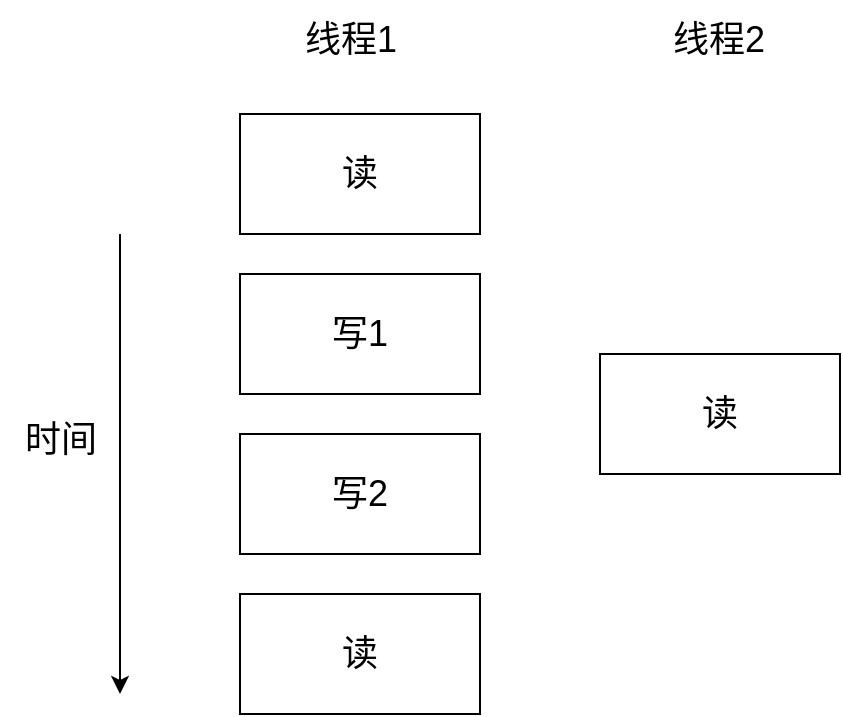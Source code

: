 <mxfile version="21.1.9" type="device">
  <diagram name="第 1 页" id="0MZcd3o-Tp1F_Y6bO4my">
    <mxGraphModel dx="2074" dy="1156" grid="1" gridSize="10" guides="1" tooltips="1" connect="1" arrows="1" fold="1" page="1" pageScale="1" pageWidth="827" pageHeight="1169" math="0" shadow="0">
      <root>
        <mxCell id="0" />
        <mxCell id="1" parent="0" />
        <mxCell id="ZfvHki1OVBP9SvznX-yB-1" value="&lt;font style=&quot;font-size: 18px;&quot;&gt;读&lt;/font&gt;" style="rounded=0;whiteSpace=wrap;html=1;" vertex="1" parent="1">
          <mxGeometry x="140" y="380" width="120" height="60" as="geometry" />
        </mxCell>
        <mxCell id="ZfvHki1OVBP9SvznX-yB-2" value="&lt;font style=&quot;font-size: 18px;&quot;&gt;写1&lt;/font&gt;" style="rounded=0;whiteSpace=wrap;html=1;" vertex="1" parent="1">
          <mxGeometry x="140" y="460" width="120" height="60" as="geometry" />
        </mxCell>
        <mxCell id="ZfvHki1OVBP9SvznX-yB-3" value="&lt;font style=&quot;font-size: 18px;&quot;&gt;读&lt;/font&gt;" style="rounded=0;whiteSpace=wrap;html=1;" vertex="1" parent="1">
          <mxGeometry x="140" y="620" width="120" height="60" as="geometry" />
        </mxCell>
        <mxCell id="ZfvHki1OVBP9SvznX-yB-4" value="&lt;font style=&quot;font-size: 18px;&quot;&gt;写2&lt;/font&gt;" style="rounded=0;whiteSpace=wrap;html=1;" vertex="1" parent="1">
          <mxGeometry x="140" y="540" width="120" height="60" as="geometry" />
        </mxCell>
        <mxCell id="ZfvHki1OVBP9SvznX-yB-5" value="&lt;font style=&quot;font-size: 18px;&quot;&gt;读&lt;/font&gt;" style="rounded=0;whiteSpace=wrap;html=1;" vertex="1" parent="1">
          <mxGeometry x="320" y="500" width="120" height="60" as="geometry" />
        </mxCell>
        <mxCell id="ZfvHki1OVBP9SvznX-yB-6" value="" style="endArrow=classic;html=1;rounded=0;" edge="1" parent="1">
          <mxGeometry width="50" height="50" relative="1" as="geometry">
            <mxPoint x="80" y="440" as="sourcePoint" />
            <mxPoint x="80" y="670" as="targetPoint" />
          </mxGeometry>
        </mxCell>
        <mxCell id="ZfvHki1OVBP9SvznX-yB-7" value="&lt;font style=&quot;font-size: 18px;&quot;&gt;时间&lt;/font&gt;" style="text;html=1;align=center;verticalAlign=middle;resizable=0;points=[];autosize=1;strokeColor=none;fillColor=none;" vertex="1" parent="1">
          <mxGeometry x="20" y="523" width="60" height="40" as="geometry" />
        </mxCell>
        <mxCell id="ZfvHki1OVBP9SvznX-yB-8" value="&lt;font style=&quot;font-size: 18px;&quot;&gt;线程1&lt;/font&gt;" style="text;html=1;align=center;verticalAlign=middle;resizable=0;points=[];autosize=1;strokeColor=none;fillColor=none;" vertex="1" parent="1">
          <mxGeometry x="160" y="323" width="70" height="40" as="geometry" />
        </mxCell>
        <mxCell id="ZfvHki1OVBP9SvznX-yB-9" value="&lt;font style=&quot;font-size: 18px;&quot;&gt;线程2&lt;/font&gt;" style="text;html=1;align=center;verticalAlign=middle;resizable=0;points=[];autosize=1;strokeColor=none;fillColor=none;" vertex="1" parent="1">
          <mxGeometry x="344" y="323" width="70" height="40" as="geometry" />
        </mxCell>
      </root>
    </mxGraphModel>
  </diagram>
</mxfile>
